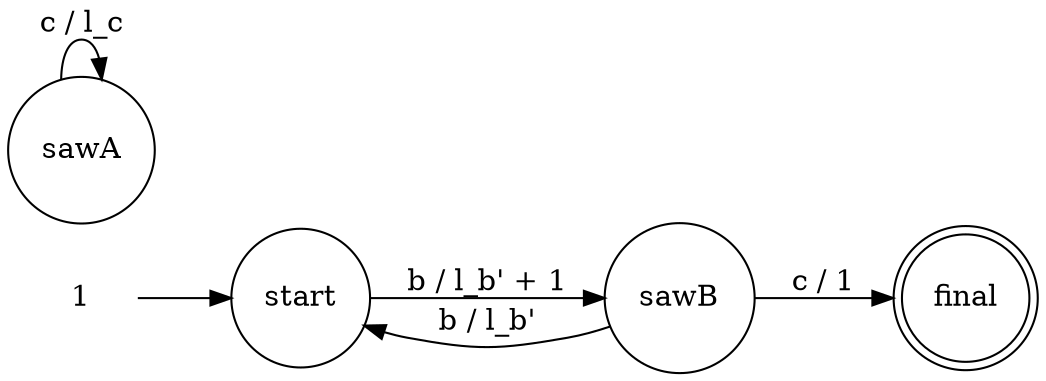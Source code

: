 digraph Automaton {rankdir = LR;
initial [shape=plaintext,label="1"];
initial -> start;
start [shape=circle,label="start"];
start -> sawB [label="b / l_b' + 1"]
sawA [shape=circle,label="sawA"];
sawA -> sawA [label="c / l_c"]
sawB [shape=circle,label="sawB"];
sawB -> start [label="b / l_b'"]
sawB -> final [label="c / 1"]
final [shape=doublecircle,label="final"];
}